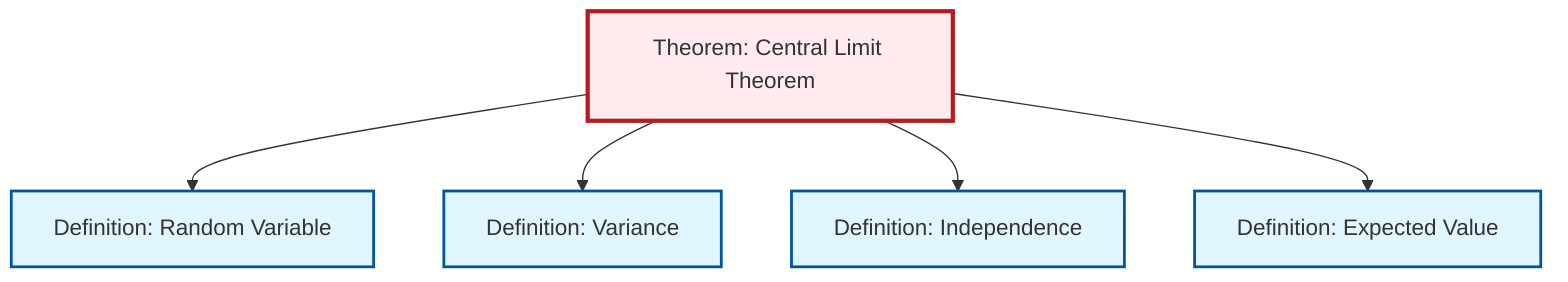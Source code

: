 graph TD
    classDef definition fill:#e1f5fe,stroke:#01579b,stroke-width:2px
    classDef theorem fill:#f3e5f5,stroke:#4a148c,stroke-width:2px
    classDef axiom fill:#fff3e0,stroke:#e65100,stroke-width:2px
    classDef example fill:#e8f5e9,stroke:#1b5e20,stroke-width:2px
    classDef current fill:#ffebee,stroke:#b71c1c,stroke-width:3px
    def-variance["Definition: Variance"]:::definition
    def-random-variable["Definition: Random Variable"]:::definition
    def-expectation["Definition: Expected Value"]:::definition
    def-independence["Definition: Independence"]:::definition
    thm-central-limit["Theorem: Central Limit Theorem"]:::theorem
    thm-central-limit --> def-random-variable
    thm-central-limit --> def-variance
    thm-central-limit --> def-independence
    thm-central-limit --> def-expectation
    class thm-central-limit current